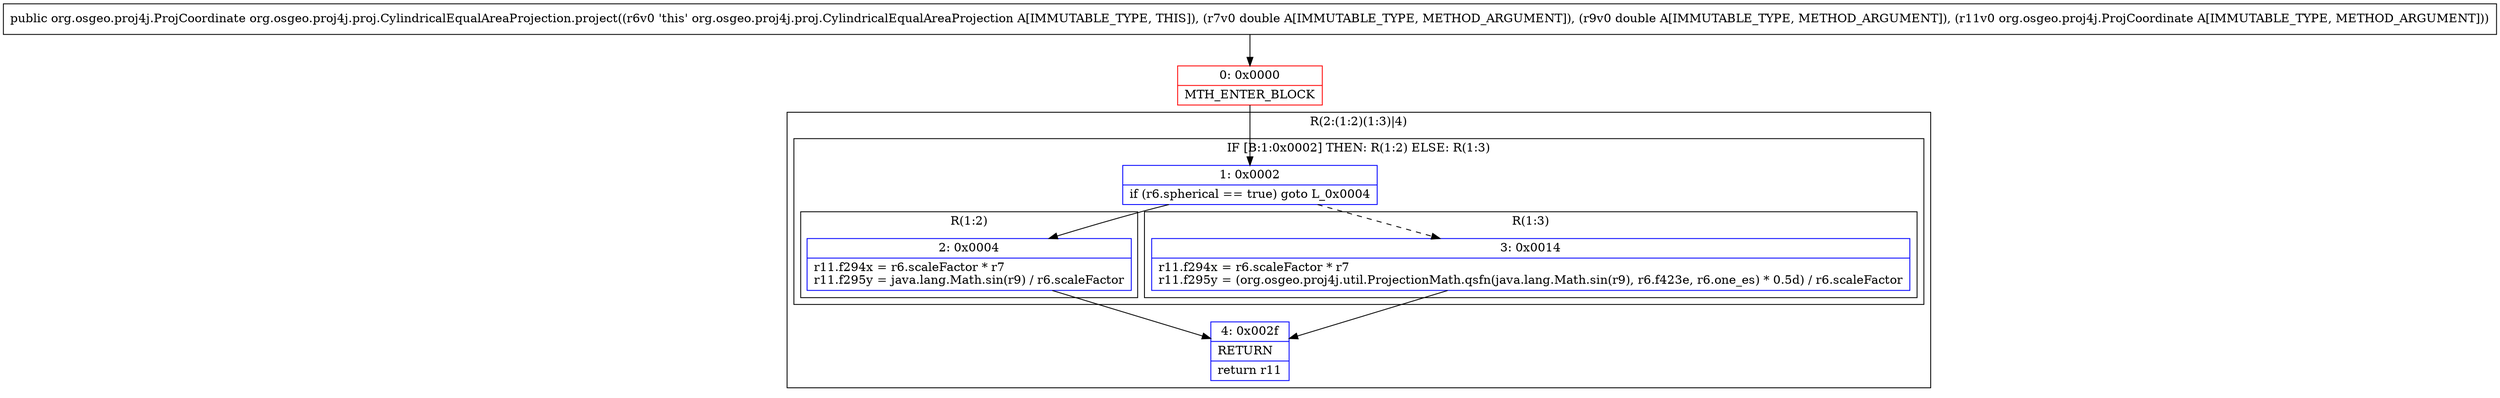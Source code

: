 digraph "CFG fororg.osgeo.proj4j.proj.CylindricalEqualAreaProjection.project(DDLorg\/osgeo\/proj4j\/ProjCoordinate;)Lorg\/osgeo\/proj4j\/ProjCoordinate;" {
subgraph cluster_Region_1627854794 {
label = "R(2:(1:2)(1:3)|4)";
node [shape=record,color=blue];
subgraph cluster_IfRegion_1428342813 {
label = "IF [B:1:0x0002] THEN: R(1:2) ELSE: R(1:3)";
node [shape=record,color=blue];
Node_1 [shape=record,label="{1\:\ 0x0002|if (r6.spherical == true) goto L_0x0004\l}"];
subgraph cluster_Region_1630443770 {
label = "R(1:2)";
node [shape=record,color=blue];
Node_2 [shape=record,label="{2\:\ 0x0004|r11.f294x = r6.scaleFactor * r7\lr11.f295y = java.lang.Math.sin(r9) \/ r6.scaleFactor\l}"];
}
subgraph cluster_Region_1414248690 {
label = "R(1:3)";
node [shape=record,color=blue];
Node_3 [shape=record,label="{3\:\ 0x0014|r11.f294x = r6.scaleFactor * r7\lr11.f295y = (org.osgeo.proj4j.util.ProjectionMath.qsfn(java.lang.Math.sin(r9), r6.f423e, r6.one_es) * 0.5d) \/ r6.scaleFactor\l}"];
}
}
Node_4 [shape=record,label="{4\:\ 0x002f|RETURN\l|return r11\l}"];
}
Node_0 [shape=record,color=red,label="{0\:\ 0x0000|MTH_ENTER_BLOCK\l}"];
MethodNode[shape=record,label="{public org.osgeo.proj4j.ProjCoordinate org.osgeo.proj4j.proj.CylindricalEqualAreaProjection.project((r6v0 'this' org.osgeo.proj4j.proj.CylindricalEqualAreaProjection A[IMMUTABLE_TYPE, THIS]), (r7v0 double A[IMMUTABLE_TYPE, METHOD_ARGUMENT]), (r9v0 double A[IMMUTABLE_TYPE, METHOD_ARGUMENT]), (r11v0 org.osgeo.proj4j.ProjCoordinate A[IMMUTABLE_TYPE, METHOD_ARGUMENT])) }"];
MethodNode -> Node_0;
Node_1 -> Node_2;
Node_1 -> Node_3[style=dashed];
Node_2 -> Node_4;
Node_3 -> Node_4;
Node_0 -> Node_1;
}

